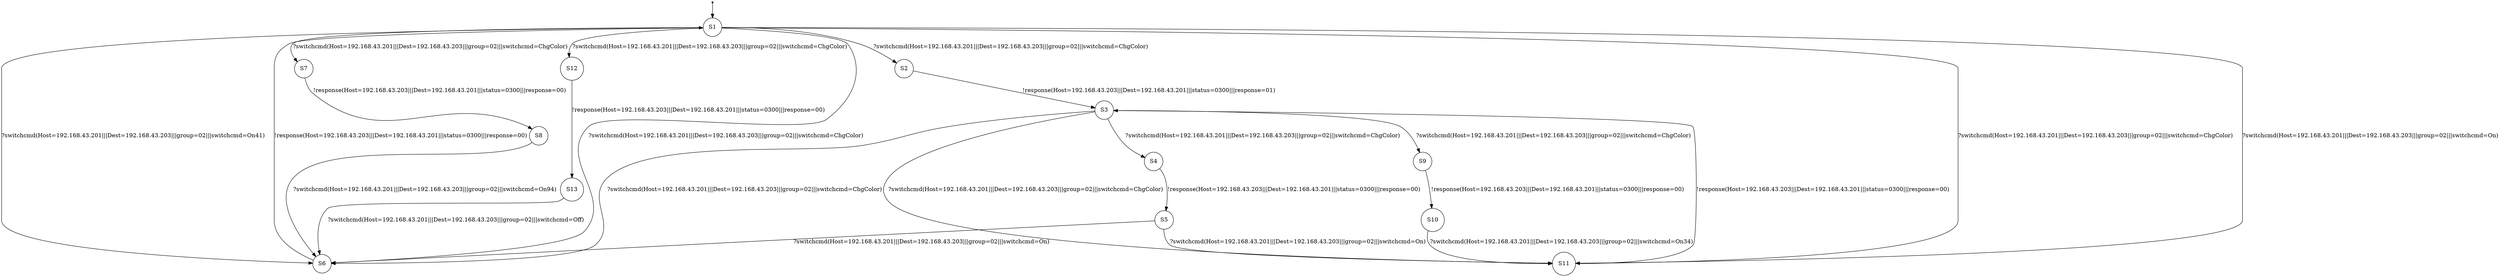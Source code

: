 digraph LTS {
S00[shape=point]
S1[label=S1,shape=circle];
S2[label=S2,shape=circle];
S3[label=S3,shape=circle];
S4[label=S4,shape=circle];
S5[label=S5,shape=circle];
S6[label=S6,shape=circle];
S7[label=S7,shape=circle];
S8[label=S8,shape=circle];
S9[label=S9,shape=circle];
S10[label=S10,shape=circle];
S11[label=S11,shape=circle];
S12[label=S12,shape=circle];
S13[label=S13,shape=circle];
S00 -> S1
S1 -> S2[label ="?switchcmd(Host=192.168.43.201|||Dest=192.168.43.203|||group=02|||switchcmd=ChgColor)"];
S1 -> S6[label ="?switchcmd(Host=192.168.43.201|||Dest=192.168.43.203|||group=02|||switchcmd=ChgColor)"];
S1 -> S6[label ="?switchcmd(Host=192.168.43.201|||Dest=192.168.43.203|||group=02|||switchcmd=On41)"];
S1 -> S7[label ="?switchcmd(Host=192.168.43.201|||Dest=192.168.43.203|||group=02|||switchcmd=ChgColor)"];
S1 -> S11[label ="?switchcmd(Host=192.168.43.201|||Dest=192.168.43.203|||group=02|||switchcmd=ChgColor)"];
S1 -> S11[label ="?switchcmd(Host=192.168.43.201|||Dest=192.168.43.203|||group=02|||switchcmd=On)"];
S1 -> S12[label ="?switchcmd(Host=192.168.43.201|||Dest=192.168.43.203|||group=02|||switchcmd=ChgColor)"];
S2 -> S3[label ="!response(Host=192.168.43.203|||Dest=192.168.43.201|||status=0300|||response=01)"];
S3 -> S4[label ="?switchcmd(Host=192.168.43.201|||Dest=192.168.43.203|||group=02|||switchcmd=ChgColor)"];
S3 -> S6[label ="?switchcmd(Host=192.168.43.201|||Dest=192.168.43.203|||group=02|||switchcmd=ChgColor)"];
S3 -> S9[label ="?switchcmd(Host=192.168.43.201|||Dest=192.168.43.203|||group=02|||switchcmd=ChgColor)"];
S3 -> S11[label ="?switchcmd(Host=192.168.43.201|||Dest=192.168.43.203|||group=02|||switchcmd=ChgColor)"];
S4 -> S5[label ="!response(Host=192.168.43.203|||Dest=192.168.43.201|||status=0300|||response=00)"];
S5 -> S6[label ="?switchcmd(Host=192.168.43.201|||Dest=192.168.43.203|||group=02|||switchcmd=On)"];
S5 -> S11[label ="?switchcmd(Host=192.168.43.201|||Dest=192.168.43.203|||group=02|||switchcmd=On)"];
S6 -> S1[label ="!response(Host=192.168.43.203|||Dest=192.168.43.201|||status=0300|||response=00)"];
S7 -> S8[label ="!response(Host=192.168.43.203|||Dest=192.168.43.201|||status=0300|||response=00)"];
S8 -> S6[label ="?switchcmd(Host=192.168.43.201|||Dest=192.168.43.203|||group=02|||switchcmd=On94)"];
S9 -> S10[label ="!response(Host=192.168.43.203|||Dest=192.168.43.201|||status=0300|||response=00)"];
S10 -> S11[label ="?switchcmd(Host=192.168.43.201|||Dest=192.168.43.203|||group=02|||switchcmd=On34)"];
S11 -> S3[label ="!response(Host=192.168.43.203|||Dest=192.168.43.201|||status=0300|||response=00)"];
S12 -> S13[label ="!response(Host=192.168.43.203|||Dest=192.168.43.201|||status=0300|||response=00)"];
S13 -> S6[label ="?switchcmd(Host=192.168.43.201|||Dest=192.168.43.203|||group=02|||switchcmd=Off)"];
}
